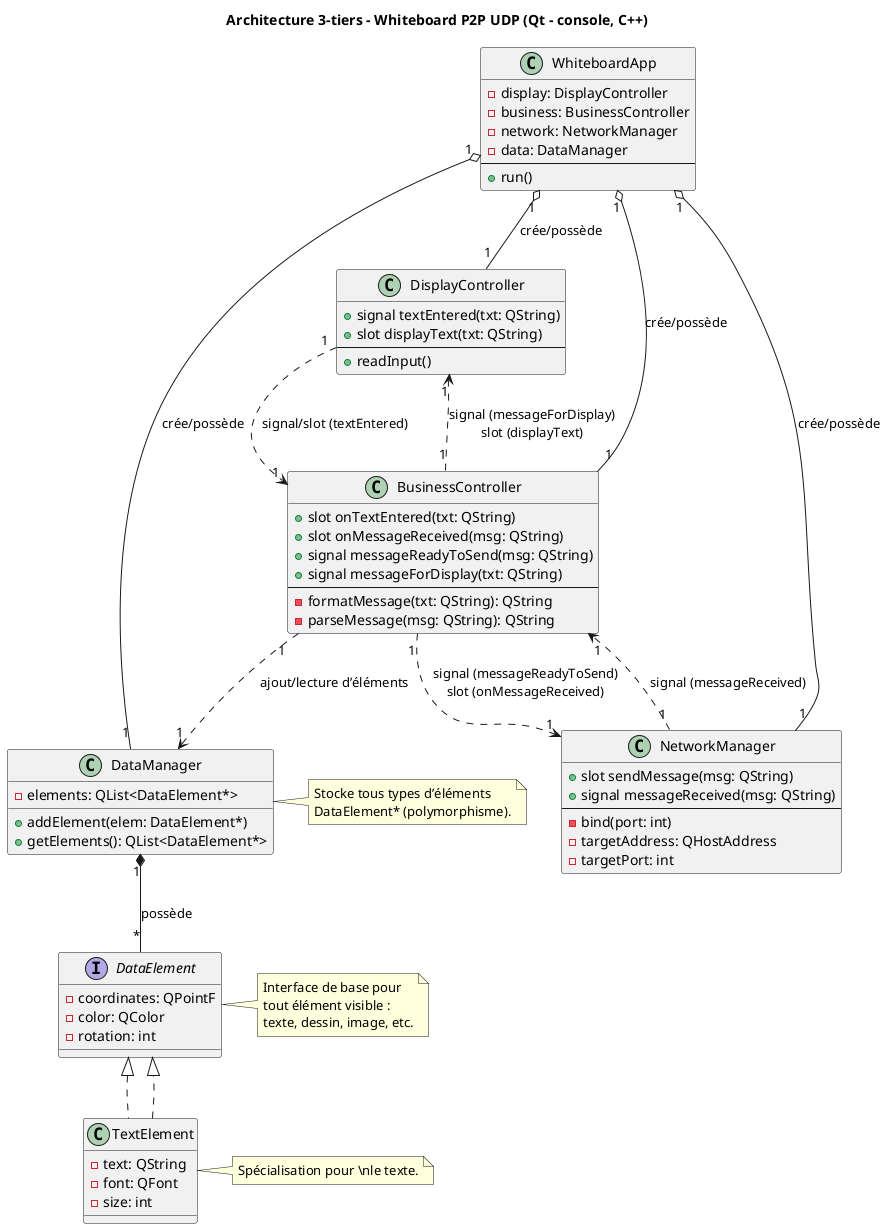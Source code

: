 @startuml
title Architecture 3-tiers – Whiteboard P2P UDP (Qt – console, C++)

' WhiteboardApp = Orchestrateur principal
class WhiteboardApp {
    - display: DisplayController
    - business: BusinessController
    - network: NetworkManager
    - data: DataManager
    --
    + run()
}

' Présentation (console IHM)
class DisplayController {
    + signal textEntered(txt: QString)
    + slot displayText(txt: QString)
    --
    + readInput()
}

' Métier : logique et synchronisation
class BusinessController {
    + slot onTextEntered(txt: QString)
    + slot onMessageReceived(msg: QString)
    + signal messageReadyToSend(msg: QString)
    + signal messageForDisplay(txt: QString)
    --
    - formatMessage(txt: QString): QString
    - parseMessage(msg: QString): QString
}

' Communication réseau via UDP (QtNetwork)
class NetworkManager {
    + slot sendMessage(msg: QString)
    + signal messageReceived(msg: QString)
    --
    - bind(port: int)
    - targetAddress: QHostAddress
    - targetPort: int
}

' Interface pour les éléments affichables sur le tableau blanc
interface DataElement {
    - coordinates: QPointF
    - color: QColor
    - rotation: int
}

' Exemple : élément texte
class TextElement implements DataElement {
    - text: QString
    - font: QFont
    - size: int
}

' Stockage local du tableau blanc (liste d’éléments)
class DataManager {
    - elements: QList<DataElement*>
    + addElement(elem: DataElement*)
    + getElements(): QList<DataElement*>
}

' Relations/Interactions
WhiteboardApp "1" o-- "1" DisplayController : crée/possède
WhiteboardApp "1" o-- "1" BusinessController : crée/possède
WhiteboardApp "1" o-- "1" NetworkManager : crée/possède
WhiteboardApp "1" o-- "1" DataManager : crée/possède

DisplayController "1" ..> "1" BusinessController : signal/slot (textEntered)
BusinessController "1" ..> "1" NetworkManager : signal (messageReadyToSend)\nslot (onMessageReceived)
NetworkManager "1" ..> "1" BusinessController : signal (messageReceived)
BusinessController "1" ..> "1" DisplayController : signal (messageForDisplay)\nslot (displayText)
BusinessController "1" ..> "1" DataManager : ajout/lecture d’éléments

DataManager "1" *-- "*" DataElement : possède
TextElement ..|> DataElement

' Notes explicatives
note right of DataElement
Interface de base pour
tout élément visible :
texte, dessin, image, etc.
end note

note right of TextElement
Spécialisation pour \nle texte.
end note

note right of DataManager
Stocke tous types d’éléments
DataElement* (polymorphisme).
end note

@enduml